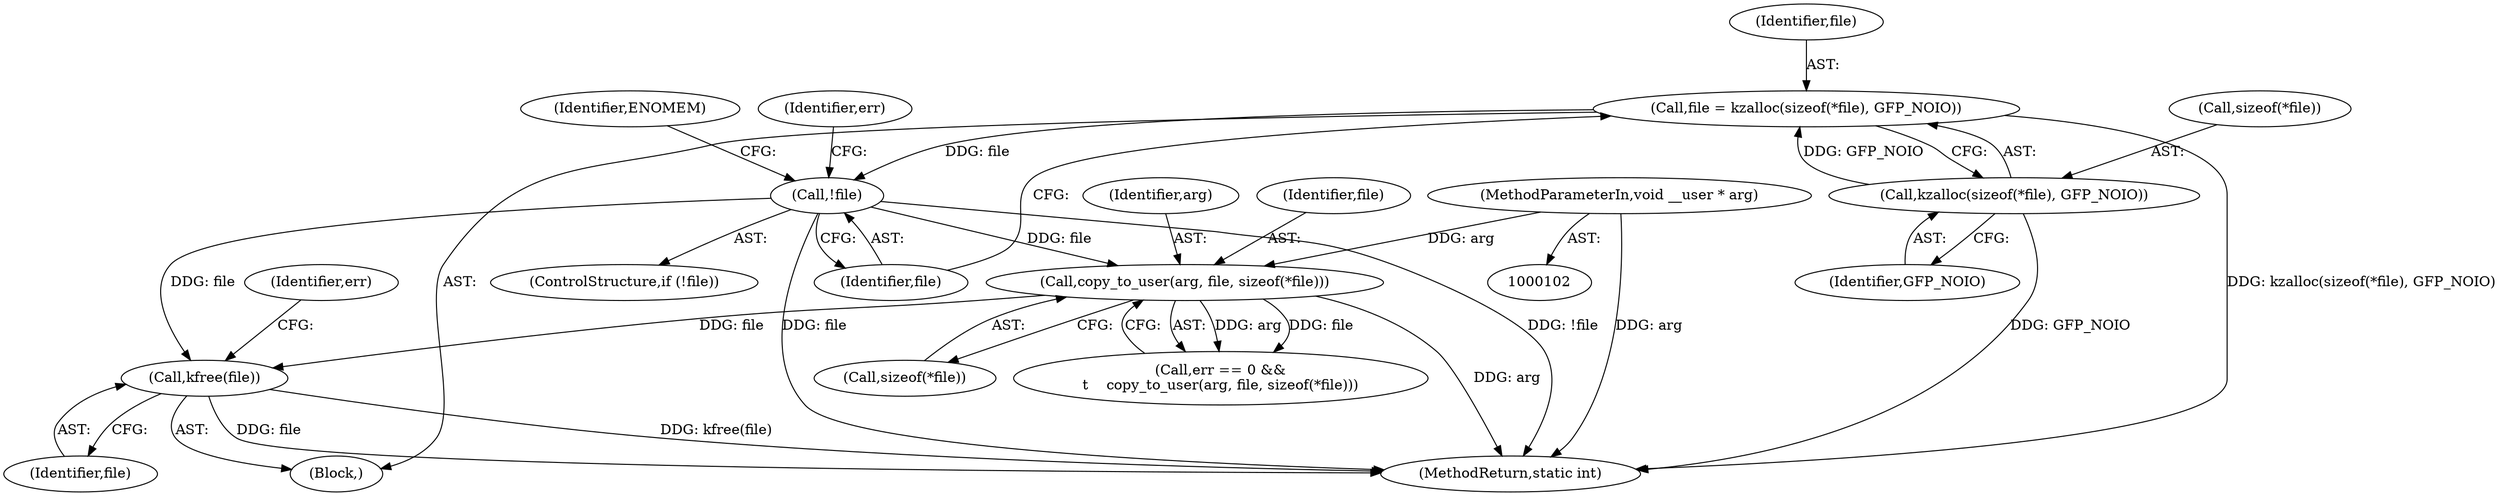 digraph "0_linux_b6878d9e03043695dbf3fa1caa6dfc09db225b16@API" {
"1000207" [label="(Call,kfree(file))"];
"1000120" [label="(Call,!file)"];
"1000112" [label="(Call,file = kzalloc(sizeof(*file), GFP_NOIO))"];
"1000114" [label="(Call,kzalloc(sizeof(*file), GFP_NOIO))"];
"1000197" [label="(Call,copy_to_user(arg, file, sizeof(*file)))"];
"1000104" [label="(MethodParameterIn,void __user * arg)"];
"1000119" [label="(ControlStructure,if (!file))"];
"1000105" [label="(Block,)"];
"1000200" [label="(Call,sizeof(*file))"];
"1000115" [label="(Call,sizeof(*file))"];
"1000118" [label="(Identifier,GFP_NOIO)"];
"1000113" [label="(Identifier,file)"];
"1000112" [label="(Call,file = kzalloc(sizeof(*file), GFP_NOIO))"];
"1000198" [label="(Identifier,arg)"];
"1000211" [label="(MethodReturn,static int)"];
"1000197" [label="(Call,copy_to_user(arg, file, sizeof(*file)))"];
"1000104" [label="(MethodParameterIn,void __user * arg)"];
"1000193" [label="(Call,err == 0 &&\n\t    copy_to_user(arg, file, sizeof(*file)))"];
"1000207" [label="(Call,kfree(file))"];
"1000126" [label="(Identifier,err)"];
"1000199" [label="(Identifier,file)"];
"1000210" [label="(Identifier,err)"];
"1000120" [label="(Call,!file)"];
"1000114" [label="(Call,kzalloc(sizeof(*file), GFP_NOIO))"];
"1000208" [label="(Identifier,file)"];
"1000121" [label="(Identifier,file)"];
"1000124" [label="(Identifier,ENOMEM)"];
"1000207" -> "1000105"  [label="AST: "];
"1000207" -> "1000208"  [label="CFG: "];
"1000208" -> "1000207"  [label="AST: "];
"1000210" -> "1000207"  [label="CFG: "];
"1000207" -> "1000211"  [label="DDG: file"];
"1000207" -> "1000211"  [label="DDG: kfree(file)"];
"1000120" -> "1000207"  [label="DDG: file"];
"1000197" -> "1000207"  [label="DDG: file"];
"1000120" -> "1000119"  [label="AST: "];
"1000120" -> "1000121"  [label="CFG: "];
"1000121" -> "1000120"  [label="AST: "];
"1000124" -> "1000120"  [label="CFG: "];
"1000126" -> "1000120"  [label="CFG: "];
"1000120" -> "1000211"  [label="DDG: file"];
"1000120" -> "1000211"  [label="DDG: !file"];
"1000112" -> "1000120"  [label="DDG: file"];
"1000120" -> "1000197"  [label="DDG: file"];
"1000112" -> "1000105"  [label="AST: "];
"1000112" -> "1000114"  [label="CFG: "];
"1000113" -> "1000112"  [label="AST: "];
"1000114" -> "1000112"  [label="AST: "];
"1000121" -> "1000112"  [label="CFG: "];
"1000112" -> "1000211"  [label="DDG: kzalloc(sizeof(*file), GFP_NOIO)"];
"1000114" -> "1000112"  [label="DDG: GFP_NOIO"];
"1000114" -> "1000118"  [label="CFG: "];
"1000115" -> "1000114"  [label="AST: "];
"1000118" -> "1000114"  [label="AST: "];
"1000114" -> "1000211"  [label="DDG: GFP_NOIO"];
"1000197" -> "1000193"  [label="AST: "];
"1000197" -> "1000200"  [label="CFG: "];
"1000198" -> "1000197"  [label="AST: "];
"1000199" -> "1000197"  [label="AST: "];
"1000200" -> "1000197"  [label="AST: "];
"1000193" -> "1000197"  [label="CFG: "];
"1000197" -> "1000211"  [label="DDG: arg"];
"1000197" -> "1000193"  [label="DDG: arg"];
"1000197" -> "1000193"  [label="DDG: file"];
"1000104" -> "1000197"  [label="DDG: arg"];
"1000104" -> "1000102"  [label="AST: "];
"1000104" -> "1000211"  [label="DDG: arg"];
}
